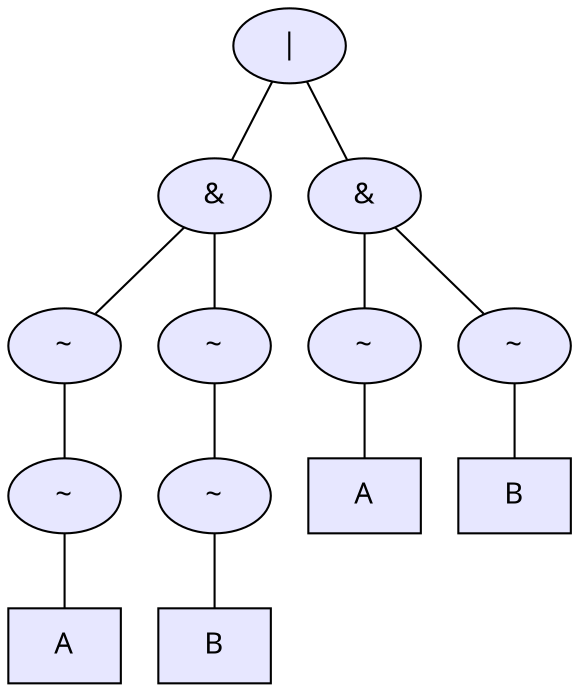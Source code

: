 // Demorgan of the formula "A <-> B"
graph G  {
    graph [fontname = "Hack"];
    node  [fontname = "Hack"];
    edge  [fontname = "Hack"];
    a1  [ label = "A", fillcolor = "#E7E7FF", style="filled", shape = "box"];
    b1  [ label = "B", fillcolor = "#E7E7FF", style="filled", shape = "box"];
    a2  [ label = "A", fillcolor = "#E7E7FF", style="filled", shape = "box"];
    b2  [ label = "B", fillcolor = "#E7E7FF", style="filled", shape = "box"];

    or0 [label = "|", fillcolor = "#E7E7FF", style="filled"];
    and1 [label = "&", fillcolor = "#E7E7FF", style="filled"];
    and2 [label = "&", fillcolor = "#E7E7FF", style="filled"];
    not1 [label = "~", fillcolor = "#E7E7FF", style="filled"];
    not2 [label = "~", fillcolor = "#E7E7FF", style="filled"];
    not3 [label = "~", fillcolor = "#E7E7FF", style="filled"];
    not4 [label = "~", fillcolor = "#E7E7FF", style="filled"];

    not5 [label = "~", fillcolor = "#E7E7FF", style="filled"];
    not6 [label = "~", fillcolor = "#E7E7FF", style="filled"];

    or0 -- { and1 and2 };
    and1 -- { not1 not2 };
    not1 -- not3;
    not3 -- a1;
    not2 -- not4;
    not4 -- b1;

    and2 -- { not5 not6 };
    not5 -- a2;
    not6 -- b2;
}

